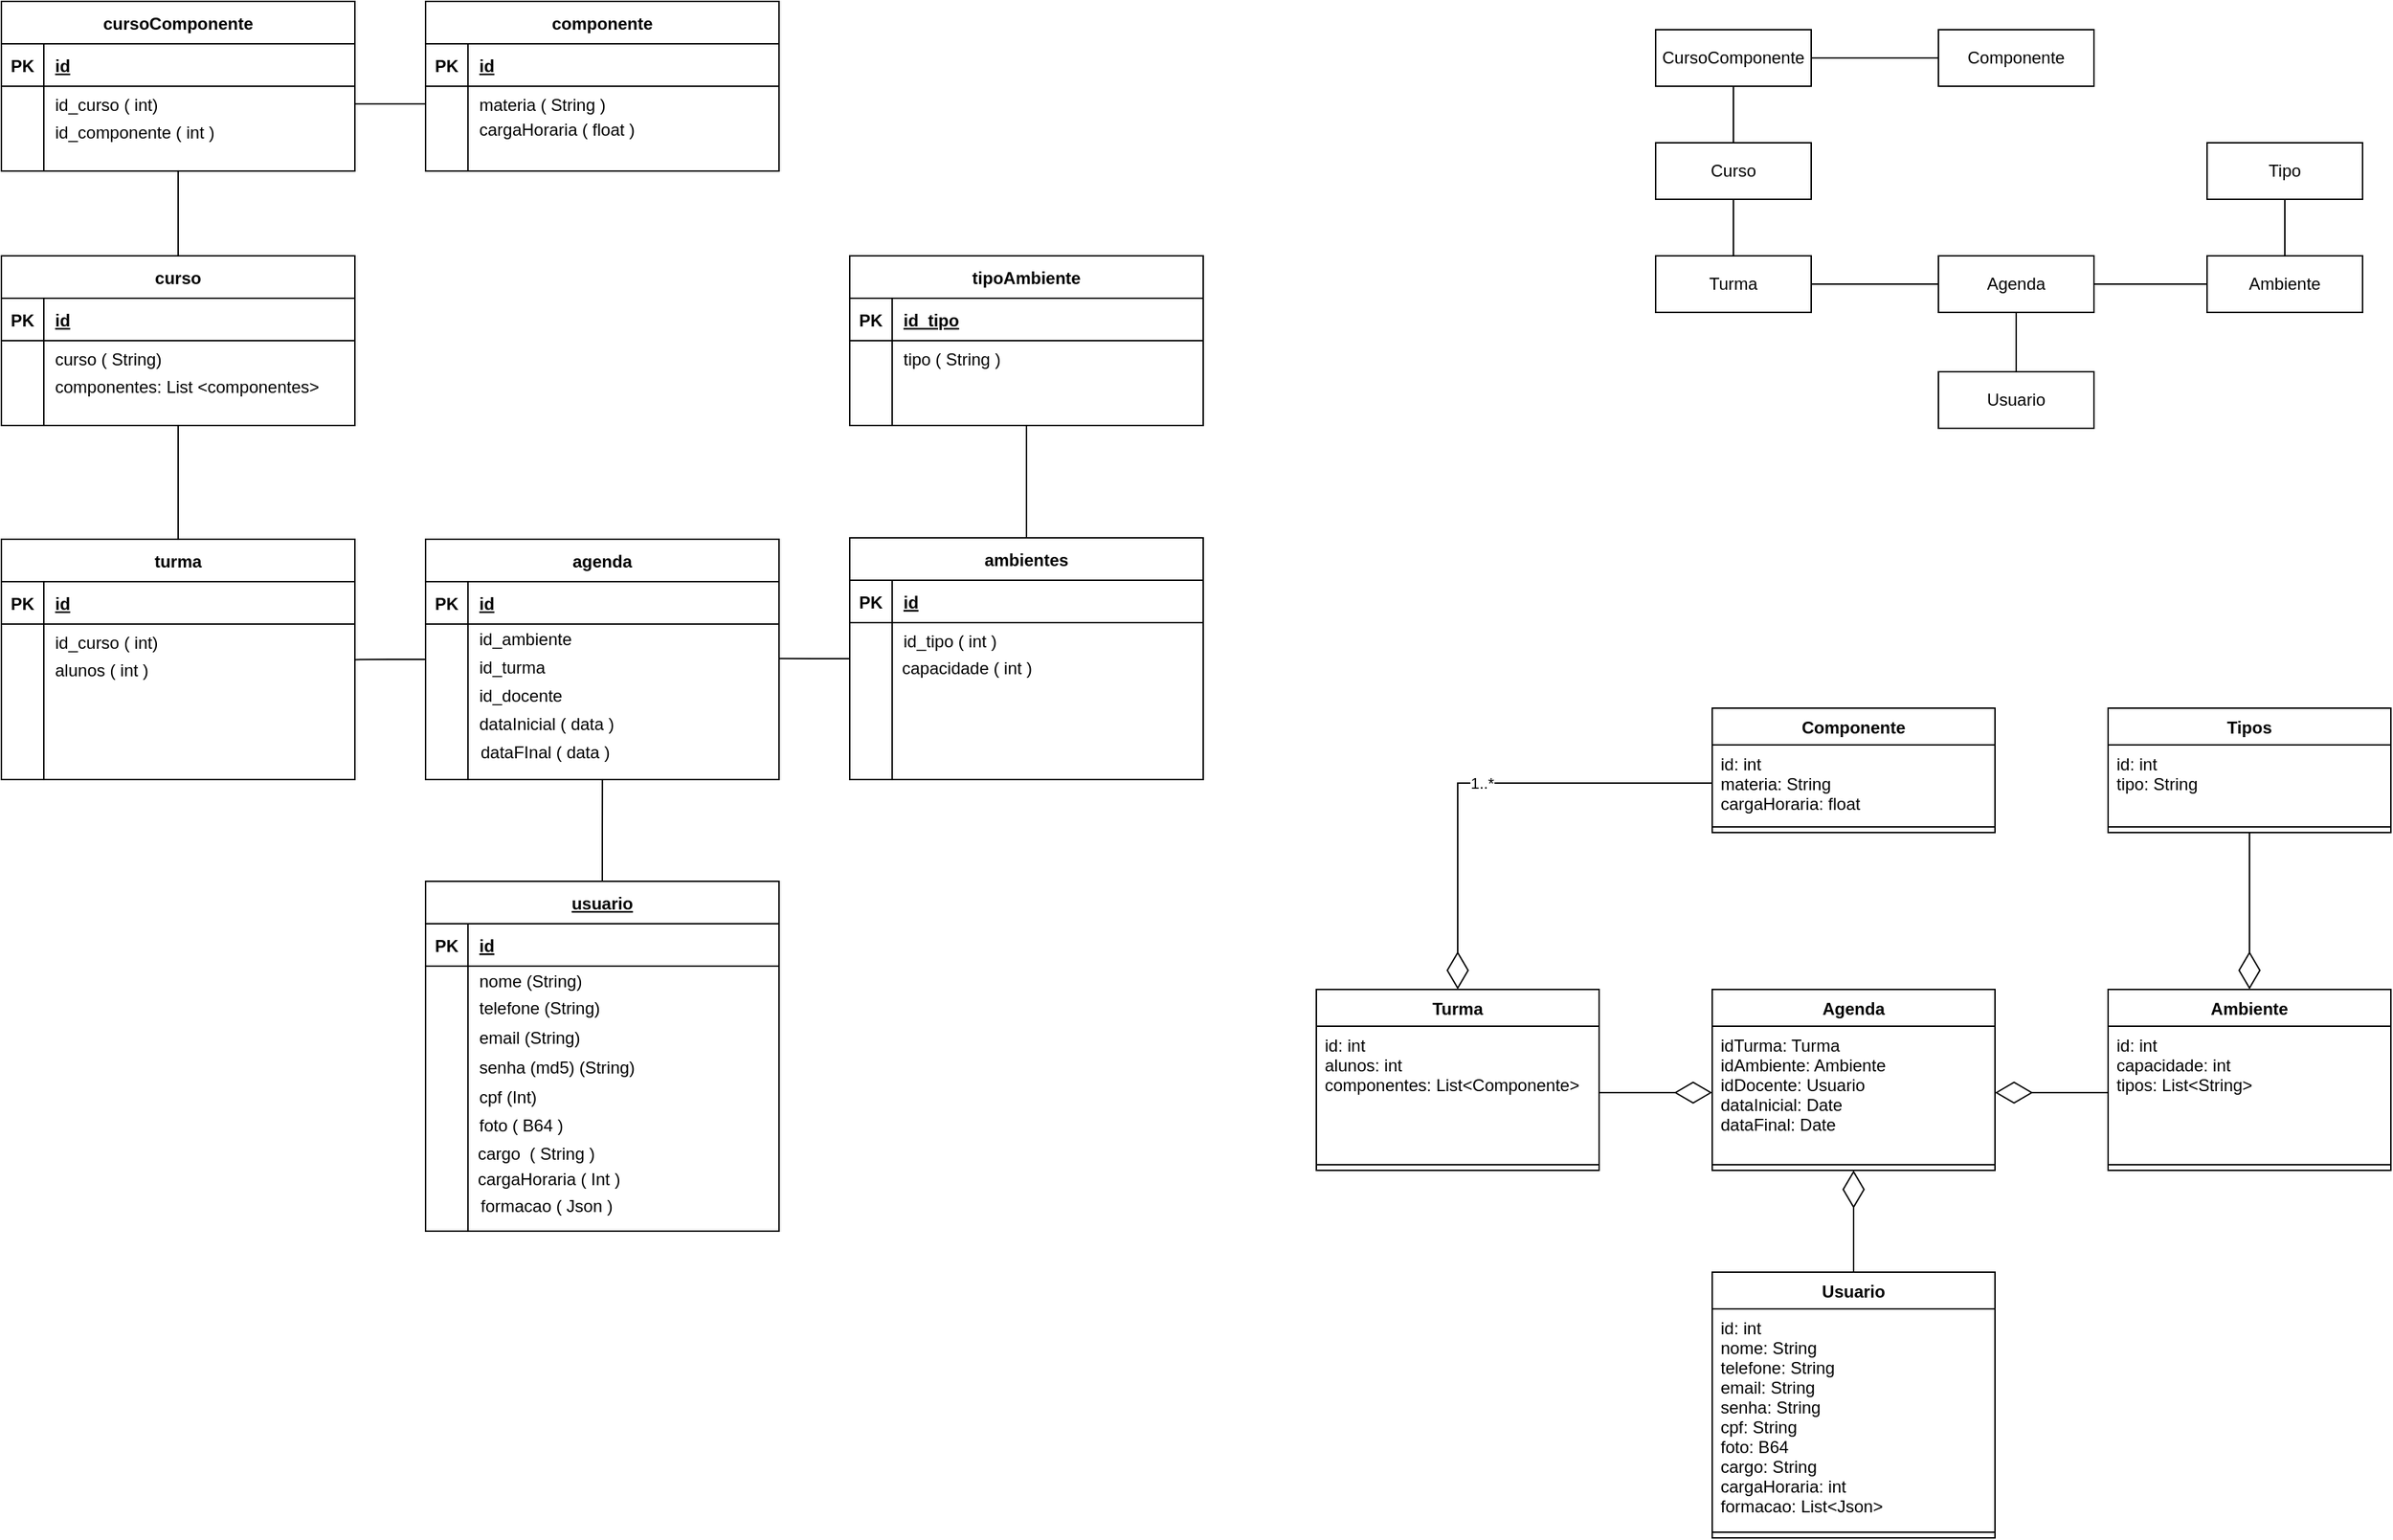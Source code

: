<mxfile version="17.2.3" type="device"><diagram id="R2lEEEUBdFMjLlhIrx00" name="Page-1"><mxGraphModel dx="629" dy="-736" grid="1" gridSize="10" guides="1" tooltips="1" connect="1" arrows="1" fold="1" page="1" pageScale="1" pageWidth="850" pageHeight="1100" math="0" shadow="0" extFonts="Permanent Marker^https://fonts.googleapis.com/css?family=Permanent+Marker"><root><mxCell id="0"/><mxCell id="1" parent="0"/><mxCell id="tLdexjSwvgvo9vI5AyP0-29" style="edgeStyle=orthogonalEdgeStyle;rounded=0;orthogonalLoop=1;jettySize=auto;html=1;exitX=1;exitY=0.5;exitDx=0;exitDy=0;entryX=0;entryY=0.5;entryDx=0;entryDy=0;endArrow=none;endFill=0;" edge="1" parent="1" source="tUBhaiv1BCR9FJ9BFLU0-60" target="tUBhaiv1BCR9FJ9BFLU0-63"><mxGeometry relative="1" as="geometry"/></mxCell><mxCell id="tUBhaiv1BCR9FJ9BFLU0-60" value="Turma" style="rounded=0;whiteSpace=wrap;html=1;" parent="1" vertex="1"><mxGeometry x="1170" y="1280" width="110" height="40" as="geometry"/></mxCell><mxCell id="tLdexjSwvgvo9vI5AyP0-32" style="edgeStyle=orthogonalEdgeStyle;rounded=0;orthogonalLoop=1;jettySize=auto;html=1;exitX=0.5;exitY=0;exitDx=0;exitDy=0;entryX=0.5;entryY=1;entryDx=0;entryDy=0;endArrow=none;endFill=0;" edge="1" parent="1" source="tUBhaiv1BCR9FJ9BFLU0-61" target="tUBhaiv1BCR9FJ9BFLU0-65"><mxGeometry relative="1" as="geometry"/></mxCell><mxCell id="tUBhaiv1BCR9FJ9BFLU0-61" value="Ambiente" style="rounded=0;whiteSpace=wrap;html=1;" parent="1" vertex="1"><mxGeometry x="1560" y="1280" width="110" height="40" as="geometry"/></mxCell><mxCell id="tLdexjSwvgvo9vI5AyP0-26" style="edgeStyle=orthogonalEdgeStyle;rounded=0;orthogonalLoop=1;jettySize=auto;html=1;exitX=0;exitY=0.5;exitDx=0;exitDy=0;entryX=1;entryY=0.5;entryDx=0;entryDy=0;endArrow=none;endFill=0;" edge="1" parent="1" source="tUBhaiv1BCR9FJ9BFLU0-62" target="tLdexjSwvgvo9vI5AyP0-25"><mxGeometry relative="1" as="geometry"/></mxCell><mxCell id="tUBhaiv1BCR9FJ9BFLU0-62" value="Componente" style="rounded=0;whiteSpace=wrap;html=1;" parent="1" vertex="1"><mxGeometry x="1370" y="1120" width="110" height="40" as="geometry"/></mxCell><mxCell id="tLdexjSwvgvo9vI5AyP0-30" style="edgeStyle=orthogonalEdgeStyle;rounded=0;orthogonalLoop=1;jettySize=auto;html=1;exitX=0.5;exitY=1;exitDx=0;exitDy=0;entryX=0.5;entryY=0;entryDx=0;entryDy=0;endArrow=none;endFill=0;" edge="1" parent="1" source="tUBhaiv1BCR9FJ9BFLU0-63" target="tUBhaiv1BCR9FJ9BFLU0-64"><mxGeometry relative="1" as="geometry"/></mxCell><mxCell id="tLdexjSwvgvo9vI5AyP0-31" style="edgeStyle=orthogonalEdgeStyle;rounded=0;orthogonalLoop=1;jettySize=auto;html=1;exitX=1;exitY=0.5;exitDx=0;exitDy=0;entryX=0;entryY=0.5;entryDx=0;entryDy=0;endArrow=none;endFill=0;" edge="1" parent="1" source="tUBhaiv1BCR9FJ9BFLU0-63" target="tUBhaiv1BCR9FJ9BFLU0-61"><mxGeometry relative="1" as="geometry"/></mxCell><mxCell id="tUBhaiv1BCR9FJ9BFLU0-63" value="Agenda" style="rounded=0;whiteSpace=wrap;html=1;" parent="1" vertex="1"><mxGeometry x="1370" y="1280" width="110" height="40" as="geometry"/></mxCell><mxCell id="tUBhaiv1BCR9FJ9BFLU0-64" value="Usuario" style="rounded=0;whiteSpace=wrap;html=1;" parent="1" vertex="1"><mxGeometry x="1370" y="1362" width="110" height="40" as="geometry"/></mxCell><mxCell id="tUBhaiv1BCR9FJ9BFLU0-65" value="Tipo" style="rounded=0;whiteSpace=wrap;html=1;" parent="1" vertex="1"><mxGeometry x="1560" y="1200" width="110" height="40" as="geometry"/></mxCell><mxCell id="GnorhkjWQcEelDmvlVfm-1" value="Ambiente" style="swimlane;fontStyle=1;align=center;verticalAlign=top;childLayout=stackLayout;horizontal=1;startSize=26;horizontalStack=0;resizeParent=1;resizeParentMax=0;resizeLast=0;collapsible=1;marginBottom=0;" parent="1" vertex="1"><mxGeometry x="1490" y="1799" width="200" height="128" as="geometry"/></mxCell><mxCell id="GnorhkjWQcEelDmvlVfm-2" value="id: int&#10;capacidade: int&#10;tipos: List&lt;String&gt;" style="text;strokeColor=none;fillColor=none;align=left;verticalAlign=top;spacingLeft=4;spacingRight=4;overflow=hidden;rotatable=0;points=[[0,0.5],[1,0.5]];portConstraint=eastwest;" parent="GnorhkjWQcEelDmvlVfm-1" vertex="1"><mxGeometry y="26" width="200" height="94" as="geometry"/></mxCell><mxCell id="GnorhkjWQcEelDmvlVfm-3" value="" style="line;strokeWidth=1;fillColor=none;align=left;verticalAlign=middle;spacingTop=-1;spacingLeft=3;spacingRight=3;rotatable=0;labelPosition=right;points=[];portConstraint=eastwest;" parent="GnorhkjWQcEelDmvlVfm-1" vertex="1"><mxGeometry y="120" width="200" height="8" as="geometry"/></mxCell><mxCell id="GnorhkjWQcEelDmvlVfm-5" value="Turma" style="swimlane;fontStyle=1;align=center;verticalAlign=top;childLayout=stackLayout;horizontal=1;startSize=26;horizontalStack=0;resizeParent=1;resizeParentMax=0;resizeLast=0;collapsible=1;marginBottom=0;" parent="1" vertex="1"><mxGeometry x="930" y="1799" width="200" height="128" as="geometry"/></mxCell><mxCell id="GnorhkjWQcEelDmvlVfm-6" value="id: int&#10;alunos: int&#10;componentes: List&lt;Componente&gt;" style="text;strokeColor=none;fillColor=none;align=left;verticalAlign=top;spacingLeft=4;spacingRight=4;overflow=hidden;rotatable=0;points=[[0,0.5],[1,0.5]];portConstraint=eastwest;" parent="GnorhkjWQcEelDmvlVfm-5" vertex="1"><mxGeometry y="26" width="200" height="94" as="geometry"/></mxCell><mxCell id="GnorhkjWQcEelDmvlVfm-7" value="" style="line;strokeWidth=1;fillColor=none;align=left;verticalAlign=middle;spacingTop=-1;spacingLeft=3;spacingRight=3;rotatable=0;labelPosition=right;points=[];portConstraint=eastwest;" parent="GnorhkjWQcEelDmvlVfm-5" vertex="1"><mxGeometry y="120" width="200" height="8" as="geometry"/></mxCell><mxCell id="GnorhkjWQcEelDmvlVfm-12" value="Componente" style="swimlane;fontStyle=1;align=center;verticalAlign=top;childLayout=stackLayout;horizontal=1;startSize=26;horizontalStack=0;resizeParent=1;resizeParentMax=0;resizeLast=0;collapsible=1;marginBottom=0;" parent="1" vertex="1"><mxGeometry x="1210" y="1600" width="200" height="88" as="geometry"/></mxCell><mxCell id="GnorhkjWQcEelDmvlVfm-13" value="id: int&#10;materia: String&#10;cargaHoraria: float" style="text;strokeColor=none;fillColor=none;align=left;verticalAlign=top;spacingLeft=4;spacingRight=4;overflow=hidden;rotatable=0;points=[[0,0.5],[1,0.5]];portConstraint=eastwest;" parent="GnorhkjWQcEelDmvlVfm-12" vertex="1"><mxGeometry y="26" width="200" height="54" as="geometry"/></mxCell><mxCell id="GnorhkjWQcEelDmvlVfm-14" value="" style="line;strokeWidth=1;fillColor=none;align=left;verticalAlign=middle;spacingTop=-1;spacingLeft=3;spacingRight=3;rotatable=0;labelPosition=right;points=[];portConstraint=eastwest;" parent="GnorhkjWQcEelDmvlVfm-12" vertex="1"><mxGeometry y="80" width="200" height="8" as="geometry"/></mxCell><mxCell id="GnorhkjWQcEelDmvlVfm-17" value="Agenda" style="swimlane;fontStyle=1;align=center;verticalAlign=top;childLayout=stackLayout;horizontal=1;startSize=26;horizontalStack=0;resizeParent=1;resizeParentMax=0;resizeLast=0;collapsible=1;marginBottom=0;" parent="1" vertex="1"><mxGeometry x="1210" y="1799" width="200" height="128" as="geometry"/></mxCell><mxCell id="GnorhkjWQcEelDmvlVfm-18" value="idTurma: Turma&#10;idAmbiente: Ambiente&#10;idDocente: Usuario&#10;dataInicial: Date&#10;dataFinal: Date" style="text;strokeColor=none;fillColor=none;align=left;verticalAlign=top;spacingLeft=4;spacingRight=4;overflow=hidden;rotatable=0;points=[[0,0.5],[1,0.5]];portConstraint=eastwest;" parent="GnorhkjWQcEelDmvlVfm-17" vertex="1"><mxGeometry y="26" width="200" height="94" as="geometry"/></mxCell><mxCell id="GnorhkjWQcEelDmvlVfm-19" value="" style="line;strokeWidth=1;fillColor=none;align=left;verticalAlign=middle;spacingTop=-1;spacingLeft=3;spacingRight=3;rotatable=0;labelPosition=right;points=[];portConstraint=eastwest;" parent="GnorhkjWQcEelDmvlVfm-17" vertex="1"><mxGeometry y="120" width="200" height="8" as="geometry"/></mxCell><mxCell id="GnorhkjWQcEelDmvlVfm-25" value="Usuario" style="swimlane;fontStyle=1;align=center;verticalAlign=top;childLayout=stackLayout;horizontal=1;startSize=26;horizontalStack=0;resizeParent=1;resizeParentMax=0;resizeLast=0;collapsible=1;marginBottom=0;" parent="1" vertex="1"><mxGeometry x="1210" y="1999" width="200" height="188" as="geometry"/></mxCell><mxCell id="GnorhkjWQcEelDmvlVfm-26" value="id: int&#10;nome: String&#10;telefone: String&#10;email: String&#10;senha: String&#10;cpf: String&#10;foto: B64&#10;cargo: String&#10;cargaHoraria: int&#10;formacao: List&lt;Json&gt;" style="text;strokeColor=none;fillColor=none;align=left;verticalAlign=top;spacingLeft=4;spacingRight=4;overflow=hidden;rotatable=0;points=[[0,0.5],[1,0.5]];portConstraint=eastwest;" parent="GnorhkjWQcEelDmvlVfm-25" vertex="1"><mxGeometry y="26" width="200" height="154" as="geometry"/></mxCell><mxCell id="GnorhkjWQcEelDmvlVfm-27" value="" style="line;strokeWidth=1;fillColor=none;align=left;verticalAlign=middle;spacingTop=-1;spacingLeft=3;spacingRight=3;rotatable=0;labelPosition=right;points=[];portConstraint=eastwest;" parent="GnorhkjWQcEelDmvlVfm-25" vertex="1"><mxGeometry y="180" width="200" height="8" as="geometry"/></mxCell><mxCell id="GnorhkjWQcEelDmvlVfm-31" value="1..*" style="endArrow=diamondThin;endFill=0;endSize=24;html=1;rounded=0;entryX=0.5;entryY=0;entryDx=0;entryDy=0;exitX=0;exitY=0.5;exitDx=0;exitDy=0;" parent="1" source="GnorhkjWQcEelDmvlVfm-13" target="GnorhkjWQcEelDmvlVfm-5" edge="1"><mxGeometry width="160" relative="1" as="geometry"><mxPoint x="1160" y="1669" as="sourcePoint"/><mxPoint x="990" y="1659" as="targetPoint"/><Array as="points"><mxPoint x="1030" y="1653"/></Array></mxGeometry></mxCell><mxCell id="GnorhkjWQcEelDmvlVfm-35" value="" style="endArrow=diamondThin;endFill=0;endSize=24;html=1;rounded=0;entryX=1;entryY=0.5;entryDx=0;entryDy=0;exitX=0;exitY=0.5;exitDx=0;exitDy=0;" parent="1" source="GnorhkjWQcEelDmvlVfm-2" target="GnorhkjWQcEelDmvlVfm-18" edge="1"><mxGeometry width="160" relative="1" as="geometry"><mxPoint x="1474" y="1879" as="sourcePoint"/><mxPoint x="1300" y="2015.5" as="targetPoint"/></mxGeometry></mxCell><mxCell id="GnorhkjWQcEelDmvlVfm-37" value="" style="endArrow=diamondThin;endFill=0;endSize=24;html=1;rounded=0;entryX=0;entryY=0.5;entryDx=0;entryDy=0;exitX=1;exitY=0.5;exitDx=0;exitDy=0;" parent="1" source="GnorhkjWQcEelDmvlVfm-6" target="GnorhkjWQcEelDmvlVfm-18" edge="1"><mxGeometry width="160" relative="1" as="geometry"><mxPoint x="1210" y="1959" as="sourcePoint"/><mxPoint x="1130" y="1959" as="targetPoint"/></mxGeometry></mxCell><mxCell id="GnorhkjWQcEelDmvlVfm-38" value="" style="endArrow=diamondThin;endFill=0;endSize=24;html=1;rounded=0;exitX=0.5;exitY=0;exitDx=0;exitDy=0;entryX=0.5;entryY=1;entryDx=0;entryDy=0;" parent="1" source="GnorhkjWQcEelDmvlVfm-25" target="GnorhkjWQcEelDmvlVfm-17" edge="1"><mxGeometry width="160" relative="1" as="geometry"><mxPoint x="1310" y="1929" as="sourcePoint"/><mxPoint x="1360" y="1959" as="targetPoint"/></mxGeometry></mxCell><mxCell id="xbpOp9tpEVvwobOnDPjm-1" value="Tipos" style="swimlane;fontStyle=1;align=center;verticalAlign=top;childLayout=stackLayout;horizontal=1;startSize=26;horizontalStack=0;resizeParent=1;resizeParentMax=0;resizeLast=0;collapsible=1;marginBottom=0;" parent="1" vertex="1"><mxGeometry x="1490" y="1600" width="200" height="88" as="geometry"/></mxCell><mxCell id="xbpOp9tpEVvwobOnDPjm-2" value="id: int&#10;tipo: String" style="text;strokeColor=none;fillColor=none;align=left;verticalAlign=top;spacingLeft=4;spacingRight=4;overflow=hidden;rotatable=0;points=[[0,0.5],[1,0.5]];portConstraint=eastwest;" parent="xbpOp9tpEVvwobOnDPjm-1" vertex="1"><mxGeometry y="26" width="200" height="54" as="geometry"/></mxCell><mxCell id="xbpOp9tpEVvwobOnDPjm-3" value="" style="line;strokeWidth=1;fillColor=none;align=left;verticalAlign=middle;spacingTop=-1;spacingLeft=3;spacingRight=3;rotatable=0;labelPosition=right;points=[];portConstraint=eastwest;" parent="xbpOp9tpEVvwobOnDPjm-1" vertex="1"><mxGeometry y="80" width="200" height="8" as="geometry"/></mxCell><mxCell id="xbpOp9tpEVvwobOnDPjm-4" value="" style="endArrow=diamondThin;endFill=0;endSize=24;html=1;rounded=0;entryX=0.5;entryY=0;entryDx=0;entryDy=0;exitX=0.5;exitY=1;exitDx=0;exitDy=0;" parent="1" source="xbpOp9tpEVvwobOnDPjm-1" target="GnorhkjWQcEelDmvlVfm-1" edge="1"><mxGeometry width="160" relative="1" as="geometry"><mxPoint x="1568" y="1730" as="sourcePoint"/><mxPoint x="1488" y="1730" as="targetPoint"/></mxGeometry></mxCell><mxCell id="tLdexjSwvgvo9vI5AyP0-17" style="edgeStyle=orthogonalEdgeStyle;rounded=0;orthogonalLoop=1;jettySize=auto;html=1;exitX=0.5;exitY=0;exitDx=0;exitDy=0;endArrow=none;endFill=0;" edge="1" parent="1" source="opX9Owy6mWI5AsIZNX7I-1"><mxGeometry relative="1" as="geometry"><mxPoint x="425.077" y="1650" as="targetPoint"/></mxGeometry></mxCell><mxCell id="opX9Owy6mWI5AsIZNX7I-1" value="usuario" style="shape=table;startSize=30;container=1;collapsible=1;childLayout=tableLayout;fixedRows=1;rowLines=0;fontStyle=5;align=center;resizeLast=1;" parent="1" vertex="1"><mxGeometry x="300" y="1722.5" width="250" height="247.5" as="geometry"/></mxCell><mxCell id="opX9Owy6mWI5AsIZNX7I-2" value="" style="shape=partialRectangle;collapsible=0;dropTarget=0;pointerEvents=0;fillColor=none;points=[[0,0.5],[1,0.5]];portConstraint=eastwest;top=0;left=0;right=0;bottom=1;" parent="opX9Owy6mWI5AsIZNX7I-1" vertex="1"><mxGeometry y="30" width="250" height="30" as="geometry"/></mxCell><mxCell id="opX9Owy6mWI5AsIZNX7I-3" value="PK" style="shape=partialRectangle;overflow=hidden;connectable=0;fillColor=none;top=0;left=0;bottom=0;right=0;fontStyle=1;" parent="opX9Owy6mWI5AsIZNX7I-2" vertex="1"><mxGeometry width="30" height="30" as="geometry"><mxRectangle width="30" height="30" as="alternateBounds"/></mxGeometry></mxCell><mxCell id="opX9Owy6mWI5AsIZNX7I-4" value="id" style="shape=partialRectangle;overflow=hidden;connectable=0;fillColor=none;top=0;left=0;bottom=0;right=0;align=left;spacingLeft=6;fontStyle=5;" parent="opX9Owy6mWI5AsIZNX7I-2" vertex="1"><mxGeometry x="30" width="220" height="30" as="geometry"><mxRectangle width="220" height="30" as="alternateBounds"/></mxGeometry></mxCell><mxCell id="opX9Owy6mWI5AsIZNX7I-5" value="" style="shape=partialRectangle;collapsible=0;dropTarget=0;pointerEvents=0;fillColor=none;points=[[0,0.5],[1,0.5]];portConstraint=eastwest;top=0;left=0;right=0;bottom=0;" parent="opX9Owy6mWI5AsIZNX7I-1" vertex="1"><mxGeometry y="60" width="250" height="20" as="geometry"/></mxCell><mxCell id="opX9Owy6mWI5AsIZNX7I-6" value="" style="shape=partialRectangle;overflow=hidden;connectable=0;fillColor=none;top=0;left=0;bottom=0;right=0;" parent="opX9Owy6mWI5AsIZNX7I-5" vertex="1"><mxGeometry width="30" height="20" as="geometry"><mxRectangle width="30" height="20" as="alternateBounds"/></mxGeometry></mxCell><mxCell id="opX9Owy6mWI5AsIZNX7I-7" value="nome (String) " style="shape=partialRectangle;overflow=hidden;connectable=0;fillColor=none;top=0;left=0;bottom=0;right=0;align=left;spacingLeft=6;" parent="opX9Owy6mWI5AsIZNX7I-5" vertex="1"><mxGeometry x="30" width="220" height="20" as="geometry"><mxRectangle width="220" height="20" as="alternateBounds"/></mxGeometry></mxCell><mxCell id="opX9Owy6mWI5AsIZNX7I-8" value="" style="endArrow=none;html=1;rounded=0;" parent="1" edge="1"><mxGeometry width="50" height="50" relative="1" as="geometry"><mxPoint x="330" y="1970" as="sourcePoint"/><mxPoint x="330" y="1802.5" as="targetPoint"/></mxGeometry></mxCell><mxCell id="opX9Owy6mWI5AsIZNX7I-9" value="telefone (String)" style="shape=partialRectangle;overflow=hidden;connectable=0;fillColor=none;top=0;left=0;bottom=0;right=0;align=left;spacingLeft=6;" parent="1" vertex="1"><mxGeometry x="330" y="1801.5" width="220" height="20" as="geometry"><mxRectangle width="220" height="20" as="alternateBounds"/></mxGeometry></mxCell><mxCell id="opX9Owy6mWI5AsIZNX7I-10" value="email (String)" style="shape=partialRectangle;overflow=hidden;connectable=0;fillColor=none;top=0;left=0;bottom=0;right=0;align=left;spacingLeft=6;" parent="1" vertex="1"><mxGeometry x="330" y="1822.5" width="220" height="20" as="geometry"><mxRectangle width="220" height="20" as="alternateBounds"/></mxGeometry></mxCell><mxCell id="opX9Owy6mWI5AsIZNX7I-11" value="senha (md5) (String)" style="shape=partialRectangle;overflow=hidden;connectable=0;fillColor=none;top=0;left=0;bottom=0;right=0;align=left;spacingLeft=6;" parent="1" vertex="1"><mxGeometry x="330" y="1843.5" width="220" height="20" as="geometry"><mxRectangle width="220" height="20" as="alternateBounds"/></mxGeometry></mxCell><mxCell id="opX9Owy6mWI5AsIZNX7I-12" value="cpf (Int)" style="shape=partialRectangle;overflow=hidden;connectable=0;fillColor=none;top=0;left=0;bottom=0;right=0;align=left;spacingLeft=6;" parent="1" vertex="1"><mxGeometry x="330" y="1864.5" width="220" height="20" as="geometry"><mxRectangle width="220" height="20" as="alternateBounds"/></mxGeometry></mxCell><mxCell id="opX9Owy6mWI5AsIZNX7I-13" value="foto ( B64 )" style="shape=partialRectangle;overflow=hidden;connectable=0;fillColor=none;top=0;left=0;bottom=0;right=0;align=left;spacingLeft=6;" parent="1" vertex="1"><mxGeometry x="330" y="1884.5" width="220" height="20" as="geometry"><mxRectangle width="220" height="20" as="alternateBounds"/></mxGeometry></mxCell><mxCell id="tLdexjSwvgvo9vI5AyP0-19" style="edgeStyle=orthogonalEdgeStyle;rounded=0;orthogonalLoop=1;jettySize=auto;html=1;exitX=0;exitY=0.5;exitDx=0;exitDy=0;endArrow=none;endFill=0;" edge="1" parent="1" source="opX9Owy6mWI5AsIZNX7I-14"><mxGeometry relative="1" as="geometry"><mxPoint x="250" y="1565.692" as="targetPoint"/></mxGeometry></mxCell><mxCell id="opX9Owy6mWI5AsIZNX7I-14" value="agenda" style="shape=table;startSize=30;container=1;collapsible=1;childLayout=tableLayout;fixedRows=1;rowLines=0;fontStyle=1;align=center;resizeLast=1;" parent="1" vertex="1"><mxGeometry x="300" y="1480.5" width="250" height="170" as="geometry"/></mxCell><mxCell id="opX9Owy6mWI5AsIZNX7I-15" value="" style="shape=partialRectangle;collapsible=0;dropTarget=0;pointerEvents=0;fillColor=none;points=[[0,0.5],[1,0.5]];portConstraint=eastwest;top=0;left=0;right=0;bottom=1;" parent="opX9Owy6mWI5AsIZNX7I-14" vertex="1"><mxGeometry y="30" width="250" height="30" as="geometry"/></mxCell><mxCell id="opX9Owy6mWI5AsIZNX7I-16" value="PK" style="shape=partialRectangle;overflow=hidden;connectable=0;fillColor=none;top=0;left=0;bottom=0;right=0;fontStyle=1;" parent="opX9Owy6mWI5AsIZNX7I-15" vertex="1"><mxGeometry width="30" height="30" as="geometry"><mxRectangle width="30" height="30" as="alternateBounds"/></mxGeometry></mxCell><mxCell id="opX9Owy6mWI5AsIZNX7I-17" value="id" style="shape=partialRectangle;overflow=hidden;connectable=0;fillColor=none;top=0;left=0;bottom=0;right=0;align=left;spacingLeft=6;fontStyle=5;" parent="opX9Owy6mWI5AsIZNX7I-15" vertex="1"><mxGeometry x="30" width="220" height="30" as="geometry"><mxRectangle width="220" height="30" as="alternateBounds"/></mxGeometry></mxCell><mxCell id="opX9Owy6mWI5AsIZNX7I-18" value="" style="shape=partialRectangle;collapsible=0;dropTarget=0;pointerEvents=0;fillColor=none;points=[[0,0.5],[1,0.5]];portConstraint=eastwest;top=0;left=0;right=0;bottom=0;" parent="opX9Owy6mWI5AsIZNX7I-14" vertex="1"><mxGeometry y="60" width="250" height="20" as="geometry"/></mxCell><mxCell id="opX9Owy6mWI5AsIZNX7I-19" value="" style="shape=partialRectangle;overflow=hidden;connectable=0;fillColor=none;top=0;left=0;bottom=0;right=0;" parent="opX9Owy6mWI5AsIZNX7I-18" vertex="1"><mxGeometry width="30" height="20" as="geometry"><mxRectangle width="30" height="20" as="alternateBounds"/></mxGeometry></mxCell><mxCell id="opX9Owy6mWI5AsIZNX7I-20" value="id_ambiente" style="shape=partialRectangle;overflow=hidden;connectable=0;fillColor=none;top=0;left=0;bottom=0;right=0;align=left;spacingLeft=6;" parent="opX9Owy6mWI5AsIZNX7I-18" vertex="1"><mxGeometry x="30" width="220" height="20" as="geometry"><mxRectangle width="220" height="20" as="alternateBounds"/></mxGeometry></mxCell><mxCell id="opX9Owy6mWI5AsIZNX7I-22" value="id_turma" style="shape=partialRectangle;overflow=hidden;connectable=0;fillColor=none;top=0;left=0;bottom=0;right=0;align=left;spacingLeft=6;" parent="1" vertex="1"><mxGeometry x="330" y="1560.5" width="220" height="20" as="geometry"><mxRectangle width="220" height="20" as="alternateBounds"/></mxGeometry></mxCell><mxCell id="opX9Owy6mWI5AsIZNX7I-23" value="id_docente" style="shape=partialRectangle;overflow=hidden;connectable=0;fillColor=none;top=0;left=0;bottom=0;right=0;align=left;spacingLeft=6;" parent="1" vertex="1"><mxGeometry x="330" y="1580.5" width="220" height="20" as="geometry"><mxRectangle width="220" height="20" as="alternateBounds"/></mxGeometry></mxCell><mxCell id="opX9Owy6mWI5AsIZNX7I-24" value="dataInicial ( data )" style="shape=partialRectangle;overflow=hidden;connectable=0;fillColor=none;top=0;left=0;bottom=0;right=0;align=left;spacingLeft=6;" parent="1" vertex="1"><mxGeometry x="330" y="1600.5" width="220" height="20" as="geometry"><mxRectangle width="220" height="20" as="alternateBounds"/></mxGeometry></mxCell><mxCell id="opX9Owy6mWI5AsIZNX7I-25" value="" style="shape=partialRectangle;overflow=hidden;connectable=0;fillColor=none;top=0;left=0;bottom=0;right=0;align=left;spacingLeft=6;" parent="1" vertex="1"><mxGeometry x="330" y="1640.5" width="220" height="20" as="geometry"><mxRectangle width="220" height="20" as="alternateBounds"/></mxGeometry></mxCell><mxCell id="opX9Owy6mWI5AsIZNX7I-26" value="cargo  ( String ) " style="shape=partialRectangle;overflow=hidden;connectable=0;fillColor=none;top=0;left=0;bottom=0;right=0;align=left;spacingLeft=6;" parent="1" vertex="1"><mxGeometry x="329" y="1904.5" width="220" height="20" as="geometry"><mxRectangle width="220" height="20" as="alternateBounds"/></mxGeometry></mxCell><mxCell id="opX9Owy6mWI5AsIZNX7I-27" value="dataFInal ( data ) " style="shape=partialRectangle;overflow=hidden;connectable=0;fillColor=none;top=0;left=0;bottom=0;right=0;align=left;spacingLeft=6;" parent="1" vertex="1"><mxGeometry x="331" y="1620.5" width="219" height="20" as="geometry"><mxRectangle width="220" height="20" as="alternateBounds"/></mxGeometry></mxCell><mxCell id="opX9Owy6mWI5AsIZNX7I-28" value="cargaHoraria ( Int )" style="shape=partialRectangle;overflow=hidden;connectable=0;fillColor=none;top=0;left=0;bottom=0;right=0;align=left;spacingLeft=6;" parent="1" vertex="1"><mxGeometry x="329" y="1922.5" width="220" height="20" as="geometry"><mxRectangle width="220" height="20" as="alternateBounds"/></mxGeometry></mxCell><mxCell id="opX9Owy6mWI5AsIZNX7I-29" value="formacao ( Json )" style="shape=partialRectangle;overflow=hidden;connectable=0;fillColor=none;top=0;left=0;bottom=0;right=0;align=left;spacingLeft=6;" parent="1" vertex="1"><mxGeometry x="331" y="1941.5" width="220" height="20" as="geometry"><mxRectangle width="220" height="20" as="alternateBounds"/></mxGeometry></mxCell><mxCell id="tLdexjSwvgvo9vI5AyP0-18" style="edgeStyle=orthogonalEdgeStyle;rounded=0;orthogonalLoop=1;jettySize=auto;html=1;exitX=0;exitY=0.5;exitDx=0;exitDy=0;endArrow=none;endFill=0;" edge="1" parent="1" source="opX9Owy6mWI5AsIZNX7I-30"><mxGeometry relative="1" as="geometry"><mxPoint x="550" y="1564.923" as="targetPoint"/></mxGeometry></mxCell><mxCell id="tLdexjSwvgvo9vI5AyP0-20" style="edgeStyle=orthogonalEdgeStyle;rounded=0;orthogonalLoop=1;jettySize=auto;html=1;exitX=0.5;exitY=0;exitDx=0;exitDy=0;entryX=0.5;entryY=1;entryDx=0;entryDy=0;endArrow=none;endFill=0;" edge="1" parent="1" source="opX9Owy6mWI5AsIZNX7I-30" target="opX9Owy6mWI5AsIZNX7I-61"><mxGeometry relative="1" as="geometry"/></mxCell><mxCell id="opX9Owy6mWI5AsIZNX7I-30" value="ambientes" style="shape=table;startSize=30;container=1;collapsible=1;childLayout=tableLayout;fixedRows=1;rowLines=0;fontStyle=1;align=center;resizeLast=1;" parent="1" vertex="1"><mxGeometry x="600" y="1479.5" width="250" height="171" as="geometry"/></mxCell><mxCell id="opX9Owy6mWI5AsIZNX7I-31" value="" style="shape=partialRectangle;collapsible=0;dropTarget=0;pointerEvents=0;fillColor=none;points=[[0,0.5],[1,0.5]];portConstraint=eastwest;top=0;left=0;right=0;bottom=1;" parent="opX9Owy6mWI5AsIZNX7I-30" vertex="1"><mxGeometry y="30" width="250" height="30" as="geometry"/></mxCell><mxCell id="opX9Owy6mWI5AsIZNX7I-32" value="PK" style="shape=partialRectangle;overflow=hidden;connectable=0;fillColor=none;top=0;left=0;bottom=0;right=0;fontStyle=1;" parent="opX9Owy6mWI5AsIZNX7I-31" vertex="1"><mxGeometry width="30" height="30" as="geometry"><mxRectangle width="30" height="30" as="alternateBounds"/></mxGeometry></mxCell><mxCell id="opX9Owy6mWI5AsIZNX7I-33" value="id" style="shape=partialRectangle;overflow=hidden;connectable=0;fillColor=none;top=0;left=0;bottom=0;right=0;align=left;spacingLeft=6;fontStyle=5;" parent="opX9Owy6mWI5AsIZNX7I-31" vertex="1"><mxGeometry x="30" width="220" height="30" as="geometry"><mxRectangle width="220" height="30" as="alternateBounds"/></mxGeometry></mxCell><mxCell id="opX9Owy6mWI5AsIZNX7I-34" value="" style="shape=partialRectangle;collapsible=0;dropTarget=0;pointerEvents=0;fillColor=none;points=[[0,0.5],[1,0.5]];portConstraint=eastwest;top=0;left=0;right=0;bottom=0;" parent="opX9Owy6mWI5AsIZNX7I-30" vertex="1"><mxGeometry y="60" width="250" height="25" as="geometry"/></mxCell><mxCell id="opX9Owy6mWI5AsIZNX7I-35" value="" style="shape=partialRectangle;overflow=hidden;connectable=0;fillColor=none;top=0;left=0;bottom=0;right=0;" parent="opX9Owy6mWI5AsIZNX7I-34" vertex="1"><mxGeometry width="30" height="25" as="geometry"><mxRectangle width="30" height="25" as="alternateBounds"/></mxGeometry></mxCell><mxCell id="opX9Owy6mWI5AsIZNX7I-36" value="id_tipo ( int )" style="shape=partialRectangle;overflow=hidden;connectable=0;fillColor=none;top=0;left=0;bottom=0;right=0;align=left;spacingLeft=6;" parent="opX9Owy6mWI5AsIZNX7I-34" vertex="1"><mxGeometry x="30" width="220" height="25" as="geometry"><mxRectangle width="220" height="25" as="alternateBounds"/></mxGeometry></mxCell><mxCell id="opX9Owy6mWI5AsIZNX7I-38" value="capacidade ( int )" style="shape=partialRectangle;overflow=hidden;connectable=0;fillColor=none;top=0;left=0;bottom=0;right=0;align=left;spacingLeft=6;" parent="1" vertex="1"><mxGeometry x="629" y="1561" width="220" height="20" as="geometry"><mxRectangle width="220" height="20" as="alternateBounds"/></mxGeometry></mxCell><mxCell id="tLdexjSwvgvo9vI5AyP0-21" style="edgeStyle=orthogonalEdgeStyle;rounded=0;orthogonalLoop=1;jettySize=auto;html=1;exitX=0.5;exitY=0;exitDx=0;exitDy=0;entryX=0.5;entryY=1;entryDx=0;entryDy=0;endArrow=none;endFill=0;" edge="1" parent="1" source="opX9Owy6mWI5AsIZNX7I-39" target="opX9Owy6mWI5AsIZNX7I-71"><mxGeometry relative="1" as="geometry"/></mxCell><mxCell id="opX9Owy6mWI5AsIZNX7I-39" value="turma" style="shape=table;startSize=30;container=1;collapsible=1;childLayout=tableLayout;fixedRows=1;rowLines=0;fontStyle=1;align=center;resizeLast=1;" parent="1" vertex="1"><mxGeometry y="1480.5" width="250" height="170" as="geometry"/></mxCell><mxCell id="opX9Owy6mWI5AsIZNX7I-40" value="" style="shape=partialRectangle;collapsible=0;dropTarget=0;pointerEvents=0;fillColor=none;points=[[0,0.5],[1,0.5]];portConstraint=eastwest;top=0;left=0;right=0;bottom=1;" parent="opX9Owy6mWI5AsIZNX7I-39" vertex="1"><mxGeometry y="30" width="250" height="30" as="geometry"/></mxCell><mxCell id="opX9Owy6mWI5AsIZNX7I-41" value="PK" style="shape=partialRectangle;overflow=hidden;connectable=0;fillColor=none;top=0;left=0;bottom=0;right=0;fontStyle=1;" parent="opX9Owy6mWI5AsIZNX7I-40" vertex="1"><mxGeometry width="30" height="30" as="geometry"><mxRectangle width="30" height="30" as="alternateBounds"/></mxGeometry></mxCell><mxCell id="opX9Owy6mWI5AsIZNX7I-42" value="id" style="shape=partialRectangle;overflow=hidden;connectable=0;fillColor=none;top=0;left=0;bottom=0;right=0;align=left;spacingLeft=6;fontStyle=5;" parent="opX9Owy6mWI5AsIZNX7I-40" vertex="1"><mxGeometry x="30" width="220" height="30" as="geometry"><mxRectangle width="220" height="30" as="alternateBounds"/></mxGeometry></mxCell><mxCell id="opX9Owy6mWI5AsIZNX7I-43" value="" style="shape=partialRectangle;collapsible=0;dropTarget=0;pointerEvents=0;fillColor=none;points=[[0,0.5],[1,0.5]];portConstraint=eastwest;top=0;left=0;right=0;bottom=0;" parent="opX9Owy6mWI5AsIZNX7I-39" vertex="1"><mxGeometry y="60" width="250" height="25" as="geometry"/></mxCell><mxCell id="opX9Owy6mWI5AsIZNX7I-44" value="" style="shape=partialRectangle;overflow=hidden;connectable=0;fillColor=none;top=0;left=0;bottom=0;right=0;" parent="opX9Owy6mWI5AsIZNX7I-43" vertex="1"><mxGeometry width="30" height="25" as="geometry"><mxRectangle width="30" height="25" as="alternateBounds"/></mxGeometry></mxCell><mxCell id="opX9Owy6mWI5AsIZNX7I-45" value="id_curso ( int)" style="shape=partialRectangle;overflow=hidden;connectable=0;fillColor=none;top=0;left=0;bottom=0;right=0;align=left;spacingLeft=6;" parent="opX9Owy6mWI5AsIZNX7I-43" vertex="1"><mxGeometry x="30" width="220" height="25" as="geometry"><mxRectangle width="220" height="25" as="alternateBounds"/></mxGeometry></mxCell><mxCell id="opX9Owy6mWI5AsIZNX7I-47" value="alunos ( int )" style="shape=partialRectangle;overflow=hidden;connectable=0;fillColor=none;top=0;left=0;bottom=0;right=0;align=left;spacingLeft=6;" parent="1" vertex="1"><mxGeometry x="30" y="1562.5" width="220" height="20" as="geometry"><mxRectangle width="220" height="20" as="alternateBounds"/></mxGeometry></mxCell><mxCell id="opX9Owy6mWI5AsIZNX7I-48" value="componente" style="shape=table;startSize=30;container=1;collapsible=1;childLayout=tableLayout;fixedRows=1;rowLines=0;fontStyle=1;align=center;resizeLast=1;" parent="1" vertex="1"><mxGeometry x="300" y="1100" width="250" height="120" as="geometry"/></mxCell><mxCell id="opX9Owy6mWI5AsIZNX7I-49" value="" style="shape=partialRectangle;collapsible=0;dropTarget=0;pointerEvents=0;fillColor=none;points=[[0,0.5],[1,0.5]];portConstraint=eastwest;top=0;left=0;right=0;bottom=1;" parent="opX9Owy6mWI5AsIZNX7I-48" vertex="1"><mxGeometry y="30" width="250" height="30" as="geometry"/></mxCell><mxCell id="opX9Owy6mWI5AsIZNX7I-50" value="PK" style="shape=partialRectangle;overflow=hidden;connectable=0;fillColor=none;top=0;left=0;bottom=0;right=0;fontStyle=1;" parent="opX9Owy6mWI5AsIZNX7I-49" vertex="1"><mxGeometry width="30" height="30" as="geometry"><mxRectangle width="30" height="30" as="alternateBounds"/></mxGeometry></mxCell><mxCell id="opX9Owy6mWI5AsIZNX7I-51" value="id" style="shape=partialRectangle;overflow=hidden;connectable=0;fillColor=none;top=0;left=0;bottom=0;right=0;align=left;spacingLeft=6;fontStyle=5;" parent="opX9Owy6mWI5AsIZNX7I-49" vertex="1"><mxGeometry x="30" width="220" height="30" as="geometry"><mxRectangle width="220" height="30" as="alternateBounds"/></mxGeometry></mxCell><mxCell id="opX9Owy6mWI5AsIZNX7I-52" value="" style="shape=partialRectangle;collapsible=0;dropTarget=0;pointerEvents=0;fillColor=none;points=[[0,0.5],[1,0.5]];portConstraint=eastwest;top=0;left=0;right=0;bottom=0;" parent="opX9Owy6mWI5AsIZNX7I-48" vertex="1"><mxGeometry y="60" width="250" height="25" as="geometry"/></mxCell><mxCell id="opX9Owy6mWI5AsIZNX7I-53" value="" style="shape=partialRectangle;overflow=hidden;connectable=0;fillColor=none;top=0;left=0;bottom=0;right=0;" parent="opX9Owy6mWI5AsIZNX7I-52" vertex="1"><mxGeometry width="30" height="25" as="geometry"><mxRectangle width="30" height="25" as="alternateBounds"/></mxGeometry></mxCell><mxCell id="opX9Owy6mWI5AsIZNX7I-54" value="materia ( String )" style="shape=partialRectangle;overflow=hidden;connectable=0;fillColor=none;top=0;left=0;bottom=0;right=0;align=left;spacingLeft=6;" parent="opX9Owy6mWI5AsIZNX7I-52" vertex="1"><mxGeometry x="30" width="220" height="25" as="geometry"><mxRectangle width="220" height="25" as="alternateBounds"/></mxGeometry></mxCell><mxCell id="opX9Owy6mWI5AsIZNX7I-56" value="cargaHoraria ( float ) " style="shape=partialRectangle;overflow=hidden;connectable=0;fillColor=none;top=0;left=0;bottom=0;right=0;align=left;spacingLeft=6;" parent="1" vertex="1"><mxGeometry x="330" y="1180" width="220" height="20" as="geometry"><mxRectangle width="220" height="20" as="alternateBounds"/></mxGeometry></mxCell><mxCell id="opX9Owy6mWI5AsIZNX7I-61" value="tipoAmbiente" style="shape=table;startSize=30;container=1;collapsible=1;childLayout=tableLayout;fixedRows=1;rowLines=0;fontStyle=1;align=center;resizeLast=1;" parent="1" vertex="1"><mxGeometry x="600" y="1280" width="250" height="120" as="geometry"/></mxCell><mxCell id="opX9Owy6mWI5AsIZNX7I-62" value="" style="shape=partialRectangle;collapsible=0;dropTarget=0;pointerEvents=0;fillColor=none;points=[[0,0.5],[1,0.5]];portConstraint=eastwest;top=0;left=0;right=0;bottom=1;" parent="opX9Owy6mWI5AsIZNX7I-61" vertex="1"><mxGeometry y="30" width="250" height="30" as="geometry"/></mxCell><mxCell id="opX9Owy6mWI5AsIZNX7I-63" value="PK" style="shape=partialRectangle;overflow=hidden;connectable=0;fillColor=none;top=0;left=0;bottom=0;right=0;fontStyle=1;" parent="opX9Owy6mWI5AsIZNX7I-62" vertex="1"><mxGeometry width="30" height="30" as="geometry"><mxRectangle width="30" height="30" as="alternateBounds"/></mxGeometry></mxCell><mxCell id="opX9Owy6mWI5AsIZNX7I-64" value="id_tipo" style="shape=partialRectangle;overflow=hidden;connectable=0;fillColor=none;top=0;left=0;bottom=0;right=0;align=left;spacingLeft=6;fontStyle=5;" parent="opX9Owy6mWI5AsIZNX7I-62" vertex="1"><mxGeometry x="30" width="220" height="30" as="geometry"><mxRectangle width="220" height="30" as="alternateBounds"/></mxGeometry></mxCell><mxCell id="opX9Owy6mWI5AsIZNX7I-65" value="" style="shape=partialRectangle;collapsible=0;dropTarget=0;pointerEvents=0;fillColor=none;points=[[0,0.5],[1,0.5]];portConstraint=eastwest;top=0;left=0;right=0;bottom=0;" parent="opX9Owy6mWI5AsIZNX7I-61" vertex="1"><mxGeometry y="60" width="250" height="25" as="geometry"/></mxCell><mxCell id="opX9Owy6mWI5AsIZNX7I-66" value="" style="shape=partialRectangle;overflow=hidden;connectable=0;fillColor=none;top=0;left=0;bottom=0;right=0;" parent="opX9Owy6mWI5AsIZNX7I-65" vertex="1"><mxGeometry width="30" height="25" as="geometry"><mxRectangle width="30" height="25" as="alternateBounds"/></mxGeometry></mxCell><mxCell id="opX9Owy6mWI5AsIZNX7I-67" value="tipo ( String )" style="shape=partialRectangle;overflow=hidden;connectable=0;fillColor=none;top=0;left=0;bottom=0;right=0;align=left;spacingLeft=6;" parent="opX9Owy6mWI5AsIZNX7I-65" vertex="1"><mxGeometry x="30" width="220" height="25" as="geometry"><mxRectangle width="220" height="25" as="alternateBounds"/></mxGeometry></mxCell><mxCell id="tLdexjSwvgvo9vI5AyP0-22" style="edgeStyle=orthogonalEdgeStyle;rounded=0;orthogonalLoop=1;jettySize=auto;html=1;exitX=0.5;exitY=0;exitDx=0;exitDy=0;entryX=0.5;entryY=1;entryDx=0;entryDy=0;endArrow=none;endFill=0;" edge="1" parent="1" source="opX9Owy6mWI5AsIZNX7I-71" target="opX9Owy6mWI5AsIZNX7I-80"><mxGeometry relative="1" as="geometry"/></mxCell><mxCell id="opX9Owy6mWI5AsIZNX7I-71" value="curso" style="shape=table;startSize=30;container=1;collapsible=1;childLayout=tableLayout;fixedRows=1;rowLines=0;fontStyle=1;align=center;resizeLast=1;" parent="1" vertex="1"><mxGeometry y="1280" width="250" height="120" as="geometry"/></mxCell><mxCell id="opX9Owy6mWI5AsIZNX7I-72" value="" style="shape=partialRectangle;collapsible=0;dropTarget=0;pointerEvents=0;fillColor=none;points=[[0,0.5],[1,0.5]];portConstraint=eastwest;top=0;left=0;right=0;bottom=1;" parent="opX9Owy6mWI5AsIZNX7I-71" vertex="1"><mxGeometry y="30" width="250" height="30" as="geometry"/></mxCell><mxCell id="opX9Owy6mWI5AsIZNX7I-73" value="PK" style="shape=partialRectangle;overflow=hidden;connectable=0;fillColor=none;top=0;left=0;bottom=0;right=0;fontStyle=1;" parent="opX9Owy6mWI5AsIZNX7I-72" vertex="1"><mxGeometry width="30" height="30" as="geometry"><mxRectangle width="30" height="30" as="alternateBounds"/></mxGeometry></mxCell><mxCell id="opX9Owy6mWI5AsIZNX7I-74" value="id" style="shape=partialRectangle;overflow=hidden;connectable=0;fillColor=none;top=0;left=0;bottom=0;right=0;align=left;spacingLeft=6;fontStyle=5;" parent="opX9Owy6mWI5AsIZNX7I-72" vertex="1"><mxGeometry x="30" width="220" height="30" as="geometry"><mxRectangle width="220" height="30" as="alternateBounds"/></mxGeometry></mxCell><mxCell id="opX9Owy6mWI5AsIZNX7I-75" value="" style="shape=partialRectangle;collapsible=0;dropTarget=0;pointerEvents=0;fillColor=none;points=[[0,0.5],[1,0.5]];portConstraint=eastwest;top=0;left=0;right=0;bottom=0;" parent="opX9Owy6mWI5AsIZNX7I-71" vertex="1"><mxGeometry y="60" width="250" height="25" as="geometry"/></mxCell><mxCell id="opX9Owy6mWI5AsIZNX7I-76" value="" style="shape=partialRectangle;overflow=hidden;connectable=0;fillColor=none;top=0;left=0;bottom=0;right=0;" parent="opX9Owy6mWI5AsIZNX7I-75" vertex="1"><mxGeometry width="30" height="25" as="geometry"><mxRectangle width="30" height="25" as="alternateBounds"/></mxGeometry></mxCell><mxCell id="opX9Owy6mWI5AsIZNX7I-77" value="curso ( String)" style="shape=partialRectangle;overflow=hidden;connectable=0;fillColor=none;top=0;left=0;bottom=0;right=0;align=left;spacingLeft=6;" parent="opX9Owy6mWI5AsIZNX7I-75" vertex="1"><mxGeometry x="30" width="220" height="25" as="geometry"><mxRectangle width="220" height="25" as="alternateBounds"/></mxGeometry></mxCell><mxCell id="opX9Owy6mWI5AsIZNX7I-79" value="componentes: List &lt;componentes&gt;" style="shape=partialRectangle;overflow=hidden;connectable=0;fillColor=none;top=0;left=0;bottom=0;right=0;align=left;spacingLeft=6;" parent="1" vertex="1"><mxGeometry x="30" y="1362" width="220" height="20" as="geometry"><mxRectangle width="220" height="20" as="alternateBounds"/></mxGeometry></mxCell><mxCell id="opX9Owy6mWI5AsIZNX7I-80" value="cursoComponente" style="shape=table;startSize=30;container=1;collapsible=1;childLayout=tableLayout;fixedRows=1;rowLines=0;fontStyle=1;align=center;resizeLast=1;" parent="1" vertex="1"><mxGeometry y="1100" width="250" height="120" as="geometry"/></mxCell><mxCell id="opX9Owy6mWI5AsIZNX7I-81" value="" style="shape=partialRectangle;collapsible=0;dropTarget=0;pointerEvents=0;fillColor=none;points=[[0,0.5],[1,0.5]];portConstraint=eastwest;top=0;left=0;right=0;bottom=1;" parent="opX9Owy6mWI5AsIZNX7I-80" vertex="1"><mxGeometry y="30" width="250" height="30" as="geometry"/></mxCell><mxCell id="opX9Owy6mWI5AsIZNX7I-82" value="PK" style="shape=partialRectangle;overflow=hidden;connectable=0;fillColor=none;top=0;left=0;bottom=0;right=0;fontStyle=1;" parent="opX9Owy6mWI5AsIZNX7I-81" vertex="1"><mxGeometry width="30" height="30" as="geometry"><mxRectangle width="30" height="30" as="alternateBounds"/></mxGeometry></mxCell><mxCell id="opX9Owy6mWI5AsIZNX7I-83" value="id" style="shape=partialRectangle;overflow=hidden;connectable=0;fillColor=none;top=0;left=0;bottom=0;right=0;align=left;spacingLeft=6;fontStyle=5;" parent="opX9Owy6mWI5AsIZNX7I-81" vertex="1"><mxGeometry x="30" width="220" height="30" as="geometry"><mxRectangle width="220" height="30" as="alternateBounds"/></mxGeometry></mxCell><mxCell id="opX9Owy6mWI5AsIZNX7I-84" value="" style="shape=partialRectangle;collapsible=0;dropTarget=0;pointerEvents=0;fillColor=none;points=[[0,0.5],[1,0.5]];portConstraint=eastwest;top=0;left=0;right=0;bottom=0;" parent="opX9Owy6mWI5AsIZNX7I-80" vertex="1"><mxGeometry y="60" width="250" height="25" as="geometry"/></mxCell><mxCell id="opX9Owy6mWI5AsIZNX7I-85" value="" style="shape=partialRectangle;overflow=hidden;connectable=0;fillColor=none;top=0;left=0;bottom=0;right=0;" parent="opX9Owy6mWI5AsIZNX7I-84" vertex="1"><mxGeometry width="30" height="25" as="geometry"><mxRectangle width="30" height="25" as="alternateBounds"/></mxGeometry></mxCell><mxCell id="opX9Owy6mWI5AsIZNX7I-86" value="id_curso ( int)" style="shape=partialRectangle;overflow=hidden;connectable=0;fillColor=none;top=0;left=0;bottom=0;right=0;align=left;spacingLeft=6;" parent="opX9Owy6mWI5AsIZNX7I-84" vertex="1"><mxGeometry x="30" width="220" height="25" as="geometry"><mxRectangle width="220" height="25" as="alternateBounds"/></mxGeometry></mxCell><mxCell id="opX9Owy6mWI5AsIZNX7I-88" value="id_componente ( int )" style="shape=partialRectangle;overflow=hidden;connectable=0;fillColor=none;top=0;left=0;bottom=0;right=0;align=left;spacingLeft=6;" parent="1" vertex="1"><mxGeometry x="30" y="1182" width="220" height="20" as="geometry"><mxRectangle width="220" height="20" as="alternateBounds"/></mxGeometry></mxCell><mxCell id="tLdexjSwvgvo9vI5AyP0-4" value="" style="endArrow=none;html=1;rounded=0;" edge="1" parent="1"><mxGeometry width="50" height="50" relative="1" as="geometry"><mxPoint x="30" y="1650.5" as="sourcePoint"/><mxPoint x="30" y="1554.5" as="targetPoint"/></mxGeometry></mxCell><mxCell id="tLdexjSwvgvo9vI5AyP0-10" value="" style="endArrow=none;html=1;rounded=0;" edge="1" parent="1"><mxGeometry width="50" height="50" relative="1" as="geometry"><mxPoint x="630" y="1650.5" as="sourcePoint"/><mxPoint x="630" y="1554.5" as="targetPoint"/></mxGeometry></mxCell><mxCell id="tLdexjSwvgvo9vI5AyP0-12" value="" style="endArrow=none;html=1;rounded=0;" edge="1" parent="1"><mxGeometry width="50" height="50" relative="1" as="geometry"><mxPoint x="30" y="1220" as="sourcePoint"/><mxPoint x="30" y="1174" as="targetPoint"/></mxGeometry></mxCell><mxCell id="tLdexjSwvgvo9vI5AyP0-13" value="" style="endArrow=none;html=1;rounded=0;" edge="1" parent="1"><mxGeometry width="50" height="50" relative="1" as="geometry"><mxPoint x="330" y="1220" as="sourcePoint"/><mxPoint x="330" y="1174" as="targetPoint"/></mxGeometry></mxCell><mxCell id="tLdexjSwvgvo9vI5AyP0-14" value="" style="endArrow=none;html=1;rounded=0;" edge="1" parent="1"><mxGeometry width="50" height="50" relative="1" as="geometry"><mxPoint x="630" y="1400" as="sourcePoint"/><mxPoint x="630" y="1355" as="targetPoint"/></mxGeometry></mxCell><mxCell id="tLdexjSwvgvo9vI5AyP0-15" value="" style="endArrow=none;html=1;rounded=0;" edge="1" parent="1"><mxGeometry width="50" height="50" relative="1" as="geometry"><mxPoint x="30" y="1400" as="sourcePoint"/><mxPoint x="30" y="1354" as="targetPoint"/></mxGeometry></mxCell><mxCell id="tLdexjSwvgvo9vI5AyP0-16" value="" style="endArrow=none;html=1;rounded=0;" edge="1" parent="1"><mxGeometry width="50" height="50" relative="1" as="geometry"><mxPoint x="330" y="1650.5" as="sourcePoint"/><mxPoint x="330" y="1550.5" as="targetPoint"/></mxGeometry></mxCell><mxCell id="tLdexjSwvgvo9vI5AyP0-23" style="edgeStyle=orthogonalEdgeStyle;rounded=0;orthogonalLoop=1;jettySize=auto;html=1;exitX=1;exitY=0.5;exitDx=0;exitDy=0;entryX=0;entryY=0.5;entryDx=0;entryDy=0;endArrow=none;endFill=0;" edge="1" parent="1" source="opX9Owy6mWI5AsIZNX7I-84" target="opX9Owy6mWI5AsIZNX7I-52"><mxGeometry relative="1" as="geometry"/></mxCell><mxCell id="tLdexjSwvgvo9vI5AyP0-28" style="edgeStyle=orthogonalEdgeStyle;rounded=0;orthogonalLoop=1;jettySize=auto;html=1;exitX=0.5;exitY=1;exitDx=0;exitDy=0;endArrow=none;endFill=0;" edge="1" parent="1" source="tLdexjSwvgvo9vI5AyP0-24" target="tUBhaiv1BCR9FJ9BFLU0-60"><mxGeometry relative="1" as="geometry"/></mxCell><mxCell id="tLdexjSwvgvo9vI5AyP0-24" value="Curso" style="rounded=0;whiteSpace=wrap;html=1;" vertex="1" parent="1"><mxGeometry x="1170" y="1200" width="110" height="40" as="geometry"/></mxCell><mxCell id="tLdexjSwvgvo9vI5AyP0-27" style="edgeStyle=orthogonalEdgeStyle;rounded=0;orthogonalLoop=1;jettySize=auto;html=1;exitX=0.5;exitY=1;exitDx=0;exitDy=0;endArrow=none;endFill=0;" edge="1" parent="1" source="tLdexjSwvgvo9vI5AyP0-25" target="tLdexjSwvgvo9vI5AyP0-24"><mxGeometry relative="1" as="geometry"/></mxCell><mxCell id="tLdexjSwvgvo9vI5AyP0-25" value="CursoComponente" style="rounded=0;whiteSpace=wrap;html=1;" vertex="1" parent="1"><mxGeometry x="1170" y="1120" width="110" height="40" as="geometry"/></mxCell></root></mxGraphModel></diagram></mxfile>